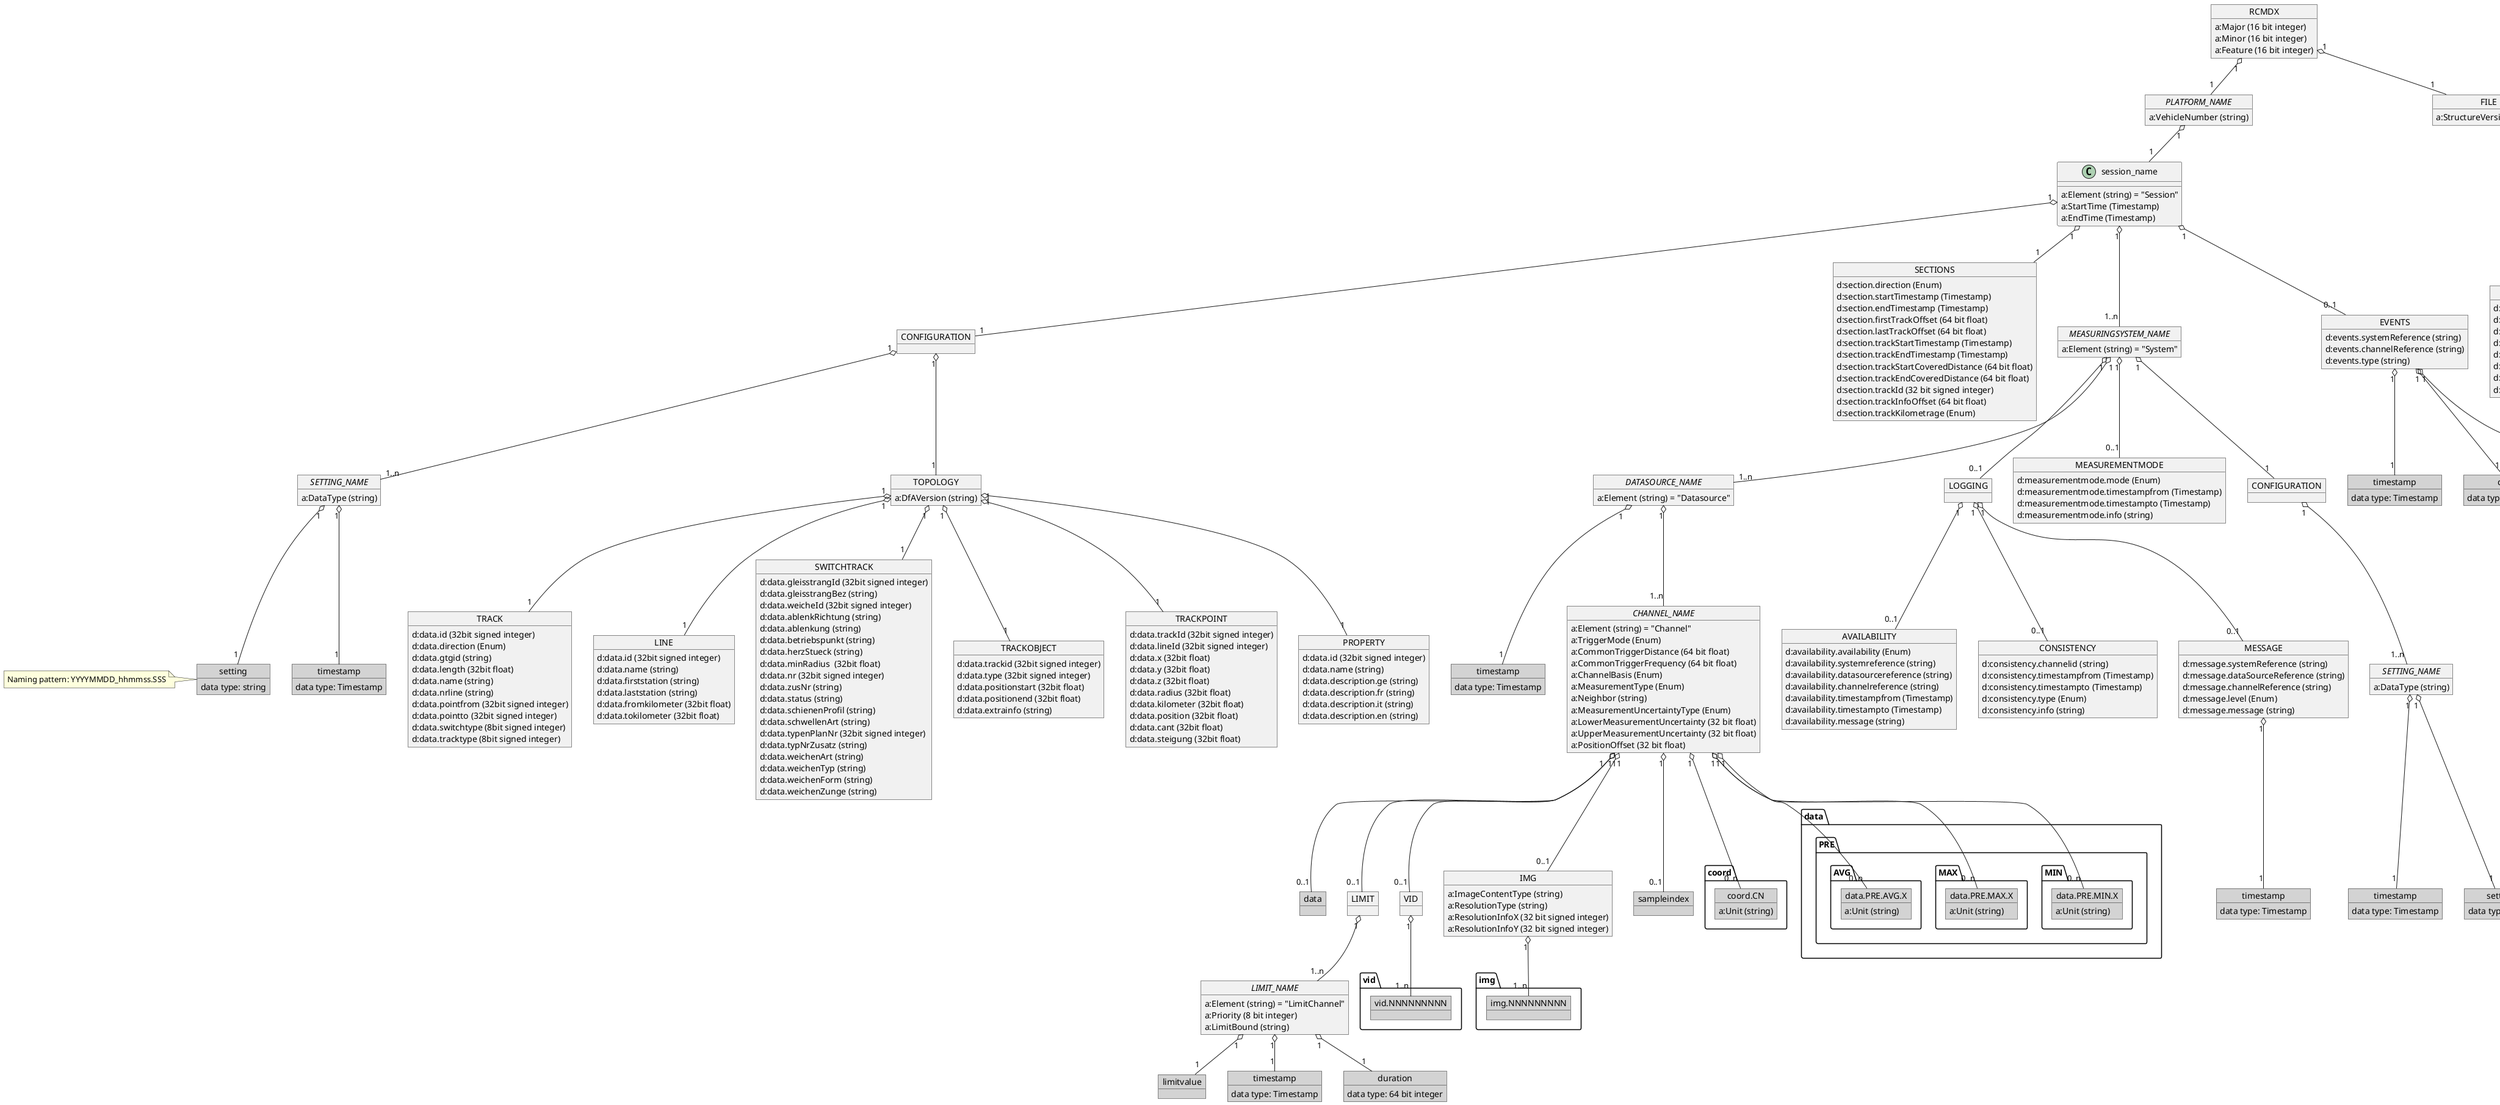 ' Visit http://plantuml.com/ for more information!

' Overview if RCM-DX structure
@startuml rcm_dx_Structure

  object RCMDX {
    a:Major (16 bit integer)
    a:Minor (16 bit integer)
    a:Feature (16 bit integer)
  }
 
  object "//PLATFORM_NAME//" as PLATFORM {
    a:VehicleNumber (string)
  }
  RCMDX "1" o-- "1" PLATFORM

  object FILE {
    a:StructureVersion (string)
  }
  RCMDX "1" o-- "1" FILE

  object DATAPROCESSING {
  }
  FILE "1" o-- "0..1" DATAPROCESSING

  object PROCESSINGLOG {
    d:processing.type (string)
    d:processing.timestamp (Timestamp)
    d:processing.service (string)
    d:processing.serviceuser (string)
    d:processing.host (string)
    d:processing.executable (string)
    d:processing.user (string)
    d:processing.message (string)
  }
  DATAPROCESSING "1" o-- "0..1" PROCESSINGLOG

  object CLEARANCE {
    d:clearance.clearance (Enum)
    d:clearance.timestamp (Timestamp)
    d:clearance.user (string)
    d:clearance.message (string)
  }
  DATAPROCESSING "1" o-- "0..1" CLEARANCE

  object "CONFIGURATION" as session_config
  session_name "1" o-- "1" session_config

  object "//SETTING_NAME//" as session_setting_name {
    a:DataType (string)
  }
  session_config "1" o-- "1..n" session_setting_name

  object "timestamp" as session_setting_timestamp #LightGray {
    data type: Timestamp
  }
  session_setting_name "1" o-- "1" session_setting_timestamp

  object "setting" as session_setting #LightGray {
    data type: string
  }
  session_setting_name "1" o-- "1" session_setting

  object "//SESSION_NAME//" as session_name {
    a:Element (string) = "Session"
    a:StartTime (Timestamp)
    a:EndTime (Timestamp)
  } 
  note left: Naming pattern: YYYYMMDD_hhmmss.SSS

  PLATFORM "1" o-- "1" session_name

  object SECTIONS {
    d:section.direction (Enum)
    d:section.startTimestamp (Timestamp)
    d:section.endTimestamp (Timestamp)
    d:section.firstTrackOffset (64 bit float)
    d:section.lastTrackOffset (64 bit float)
    d:section.trackStartTimestamp (Timestamp)
    d:section.trackEndTimestamp (Timestamp)
    d:section.trackStartCoveredDistance (64 bit float)
    d:section.trackEndCoveredDistance (64 bit float)
    d:section.trackId (32 bit signed integer)
    d:section.trackInfoOffset (64 bit float)
    d:section.trackKilometrage (Enum)
  }

  session_name "1" o-- "1" SECTIONS

  object "//MEASURINGSYSTEM_NAME//" as MEASURINGSYSTEM {
    a:Element (string) = "System"
  }

  session_name "1" o-- "1..n" MEASURINGSYSTEM

  object "//DATASOURCE_NAME//" as DATASOURCE {
    a:Element (string) = "Datasource"
  }
  MEASURINGSYSTEM "1" o-- "1..n" DATASOURCE

  object "timestamp" as ds_timestamp #LightGray {
    data type: Timestamp
  }
  DATASOURCE "1" o-- "1" ds_timestamp

  object "//CHANNEL_NAME//" as CHANNEL {
    a:Element (string) = "Channel"
    a:TriggerMode (Enum)
    a:CommonTriggerDistance (64 bit float)
    a:CommonTriggerFrequency (64 bit float)
    a:ChannelBasis (Enum)
    a:MeasurementType (Enum)
    a:Neighbor (string)
    a:MeasurementUncertaintyType (Enum)
    a:LowerMeasurementUncertainty (32 bit float)
    a:UpperMeasurementUncertainty (32 bit float)
    a:PositionOffset (32 bit float)
  }
  DATASOURCE "1" o-- "1..n" CHANNEL

  object "data" as channel_data #LightGray
  CHANNEL "1" o-- "0..1" channel_data

  object LOGGING
  MEASURINGSYSTEM "1" o-- "0..1" LOGGING
  
  object AVAILABILITY {
    d:availability.availability (Enum)
    d:availability.systemreference (string)
    d:availability.datasourcereference (string)
    d:availability.channelreference (string)
    d:availability.timestampfrom (Timestamp)
    d:availability.timestampto (Timestamp)
    d:availability.message (string)
  }
  LOGGING "1" o-- "0..1" AVAILABILITY
  
  object CONSISTENCY {
    d:consistency.channelid (string)
    d:consistency.timestampfrom (Timestamp)
    d:consistency.timestampto (Timestamp)
    d:consistency.type (Enum)
    d:consistency.info (string)
  }
  LOGGING "1" o-- "0..1" CONSISTENCY

  object MESSAGE {
    d:message.systemReference (string)
    d:message.dataSourceReference (string)
    d:message.channelReference (string)
    d:message.level (Enum)
    d:message.message (string)
  }
  LOGGING "1" o-- "0..1" MESSAGE

  object "timestamp" as msg_timestamp #LightGray {
    data type: Timestamp
  }
  MESSAGE "1" o-- "1" msg_timestamp
  
  object MEASUREMENTMODE {
    d:measurementmode.mode (Enum)
    d:measurementmode.timestampfrom (Timestamp)
    d:measurementmode.timestampto (Timestamp)
    d:measurementmode.info (string)
  }
  MEASURINGSYSTEM "1" o-- "0..1" MEASUREMENTMODE

  object TOPOLOGY {
    a:DfAVersion (string)
  }

  session_config "1" o-- "1" TOPOLOGY 

  object TRACK {
    d:data.id (32bit signed integer)
    d:data.direction (Enum)
    d:data.gtgid (string)
    d:data.length (32bit float)
    d:data.name (string)
    d:data.nrline (string)
    d:data.pointfrom (32bit signed integer)
    d:data.pointto (32bit signed integer)
    d:data.switchtype (8bit signed integer)
    d:data.tracktype (8bit signed integer)
  }
  TOPOLOGY "1" o-- "1" TRACK

  object LINE {
    d:data.id (32bit signed integer)
    d:data.name (string)
    d:data.firststation (string)
    d:data.laststation (string)
    d:data.fromkilometer (32bit float)
    d:data.tokilometer (32bit float)
  }
  TOPOLOGY "1" o-- "1" LINE

  object SWITCHTRACK {
    d:data.gleisstrangId (32bit signed integer)
    d:data.gleisstrangBez (string)
    d:data.weicheId (32bit signed integer)
    d:data.ablenkRichtung (string)
    d:data.ablenkung (string)
    d:data.betriebspunkt (string)
    d:data.herzStueck (string)
    d:data.minRadius  (32bit float)
    d:data.nr (32bit signed integer)
    d:data.zusNr (string)
    d:data.status (string)
    d:data.schienenProfil (string)
    d:data.schwellenArt (string)
    d:data.typenPlanNr (32bit signed integer)
    d:data.typNrZusatz (string)
    d:data.weichenArt (string)
    d:data.weichenTyp (string)
    d:data.weichenForm (string)
    d:data.weichenZunge (string)
  }
  TOPOLOGY "1" o-- "1" SWITCHTRACK
  
  object TRACKOBJECT {
    d:data.trackid (32bit signed integer)
    d:data.type (32bit signed integer)
    d:data.positionstart (32bit float)
    d:data.positionend (32bit float)
    d:data.extrainfo (string)
  }
  TOPOLOGY "1" o-- "1" TRACKOBJECT

  object TRACKPOINT {
    d:data.trackId (32bit signed integer)
    d:data.lineId (32bit signed integer)
    d:data.x (32bit float)
    d:data.y (32bit float)
    d:data.z (32bit float)
    d:data.radius (32bit float)
    d:data.kilometer (32bit float)
    d:data.position (32bit float)
    d:data.cant (32bit float)
    d:data.steigung (32bit float)
  }
  TOPOLOGY "1" o-- "1" TRACKPOINT

  object PROPERTY {
    d:data.id (32bit signed integer)
    d:data.name (string)
    d:data.description.ge (string)
    d:data.description.fr (string)
    d:data.description.it (string)
    d:data.description.en (string)
  }
  TOPOLOGY "1" o-- "1" PROPERTY

  object EVENTS {
    d:events.systemReference (string)
    d:events.channelReference (string)
    d:events.type (string)
  }
  session_name "1" o-- "0..1" EVENTS

  object "timestamp" as event_timestamp #LightGray {
    data type: Timestamp
  }

  object "duration" as event_duration #LightGray {
    data type: 64 bit integer
  }

  EVENTS "1" o-- "1" event_timestamp
  EVENTS "1" o-- "1" event_duration

  object "data" as event_data #LightGray {
    data type: string (XML)
  }
  EVENTS "1" o-- "1" event_data

  object "CONFIGURATION" as ms_config
  MEASURINGSYSTEM "1" o-- "1" ms_config

  object "//SETTING_NAME//" as setting_name {
    a:DataType (string)
  }
  ms_config "1" o-- "1..n" setting_name

  object "timestamp" as setting_timestamp #LightGray {
    data type: Timestamp
  }
  setting_name "1" o-- "1" setting_timestamp

  object "setting" as setting #LightGray {
    data type: string
  }
  setting_name "1" o-- "1" setting

  object LIMIT

  object "//LIMIT_NAME//" as limit_name {
    a:Element (string) = "LimitChannel"
    a:Priority (8 bit integer)
    a:LimitBound (string)
  }
  object limitvalue #LightGray

  object VID {
  }
  object vid.NNNNNNNNN #LightGray

  object IMG {
    a:ImageContentType (string)
    a:ResolutionType (string)
    a:ResolutionInfoX (32 bit signed integer)
    a:ResolutionInfoY (32 bit signed integer)
  }
  object img.NNNNNNNNN #LightGray

  object sampleindex #LightGray
  
  object coord.CN #LightGray {
    a:Unit (string)
  }

  CHANNEL "1" o-- "0..1" LIMIT
  LIMIT "1" o-- "1..n" limit_name

  object "timestamp" as limit_timestamp #LightGray {
    data type: Timestamp
  }
  object "duration" as limit_duration #LightGray {
    data type: 64 bit integer
  }

  limit_name "1" o-- "1" limit_timestamp
  limit_name "1" o-- "1" limit_duration
  limit_name "1" o-- "1" limitvalue

  CHANNEL "1" o-- "0..1" sampleindex
  CHANNEL "1" o-- "0..n" coord.CN

  CHANNEL "1" o-- "0..1" VID
  CHANNEL "1" o-- "0..1" IMG

  IMG "1" o-- "1..n" img.NNNNNNNNN
  VID "1" o-- "1..n" vid.NNNNNNNNN
  
  object data.PRE.MIN.X #LightGray {
    a:Unit (string)
  }

  object data.PRE.MAX.X #LightGray {
    a:Unit (string)
  }

  object data.PRE.AVG.X #LightGray {
    a:Unit (string)
  }

  CHANNEL "1" o-- "0..n" data.PRE.MIN.X
  CHANNEL "1" o-- "0..n" data.PRE.MAX.X
  CHANNEL "1" o-- "0..n" data.PRE.AVG.X

@enduml